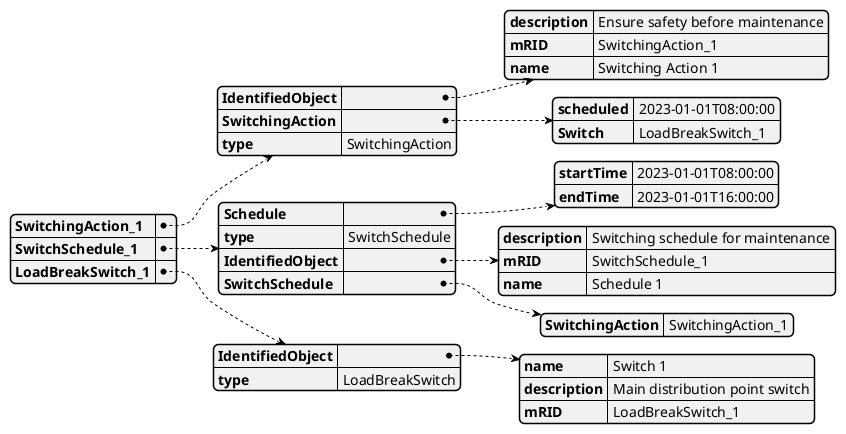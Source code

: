 @startjson
{
  "SwitchingAction_1": {
    "IdentifiedObject": {
      "description": "Ensure safety before maintenance",
      "mRID": "SwitchingAction_1",
      "name": "Switching Action 1"
    },
    "SwitchingAction": {
      "scheduled": "2023-01-01T08:00:00",
      "Switch": "LoadBreakSwitch_1"
    },
    "type": "SwitchingAction"
  },
  "SwitchSchedule_1": {
    "Schedule": {
      "startTime": "2023-01-01T08:00:00",
      "endTime": "2023-01-01T16:00:00"
    },
    "type": "SwitchSchedule",
    "IdentifiedObject": {
      "description": "Switching schedule for maintenance",
      "mRID": "SwitchSchedule_1",
      "name": "Schedule 1"
    },
    "SwitchSchedule": {
      "SwitchingAction": "SwitchingAction_1"
    }
  },
  "LoadBreakSwitch_1": {
    "IdentifiedObject": {
      "name": "Switch 1",
      "description": "Main distribution point switch",
      "mRID": "LoadBreakSwitch_1"
    },
    "type": "LoadBreakSwitch"
  }
}
@endjson
